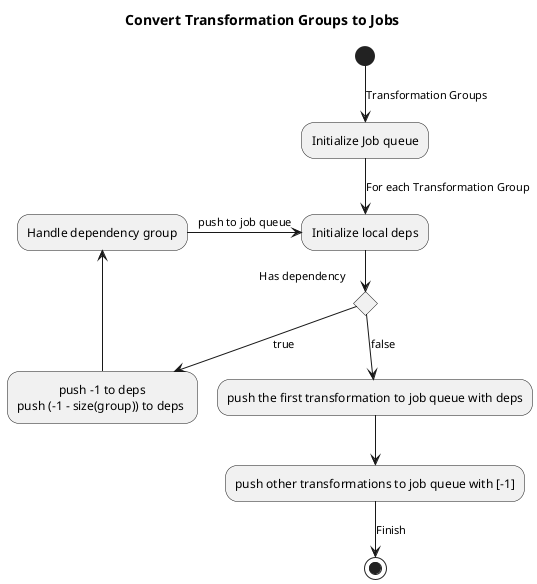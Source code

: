 @startuml convert-transformation-to-job
skinparam DefaultTextAlignment center

title Convert Transformation Groups to Jobs
(*) --> [Transformation Groups]"Initialize Job queue"
--> [For each Transformation Group]"Initialize local deps"

if "Has dependency" then
    --> [true] "push -1 to deps\npush (-1 - size(group)) to deps "
    --> "Handle dependency group"
    --r-> [push to job queue]"Initialize local deps"
else
    --> [false] "push the first transformation to job queue with deps"
    --> "push other transformations to job queue with [-1]"
    --> [Finish](*)
endif
@enduml
